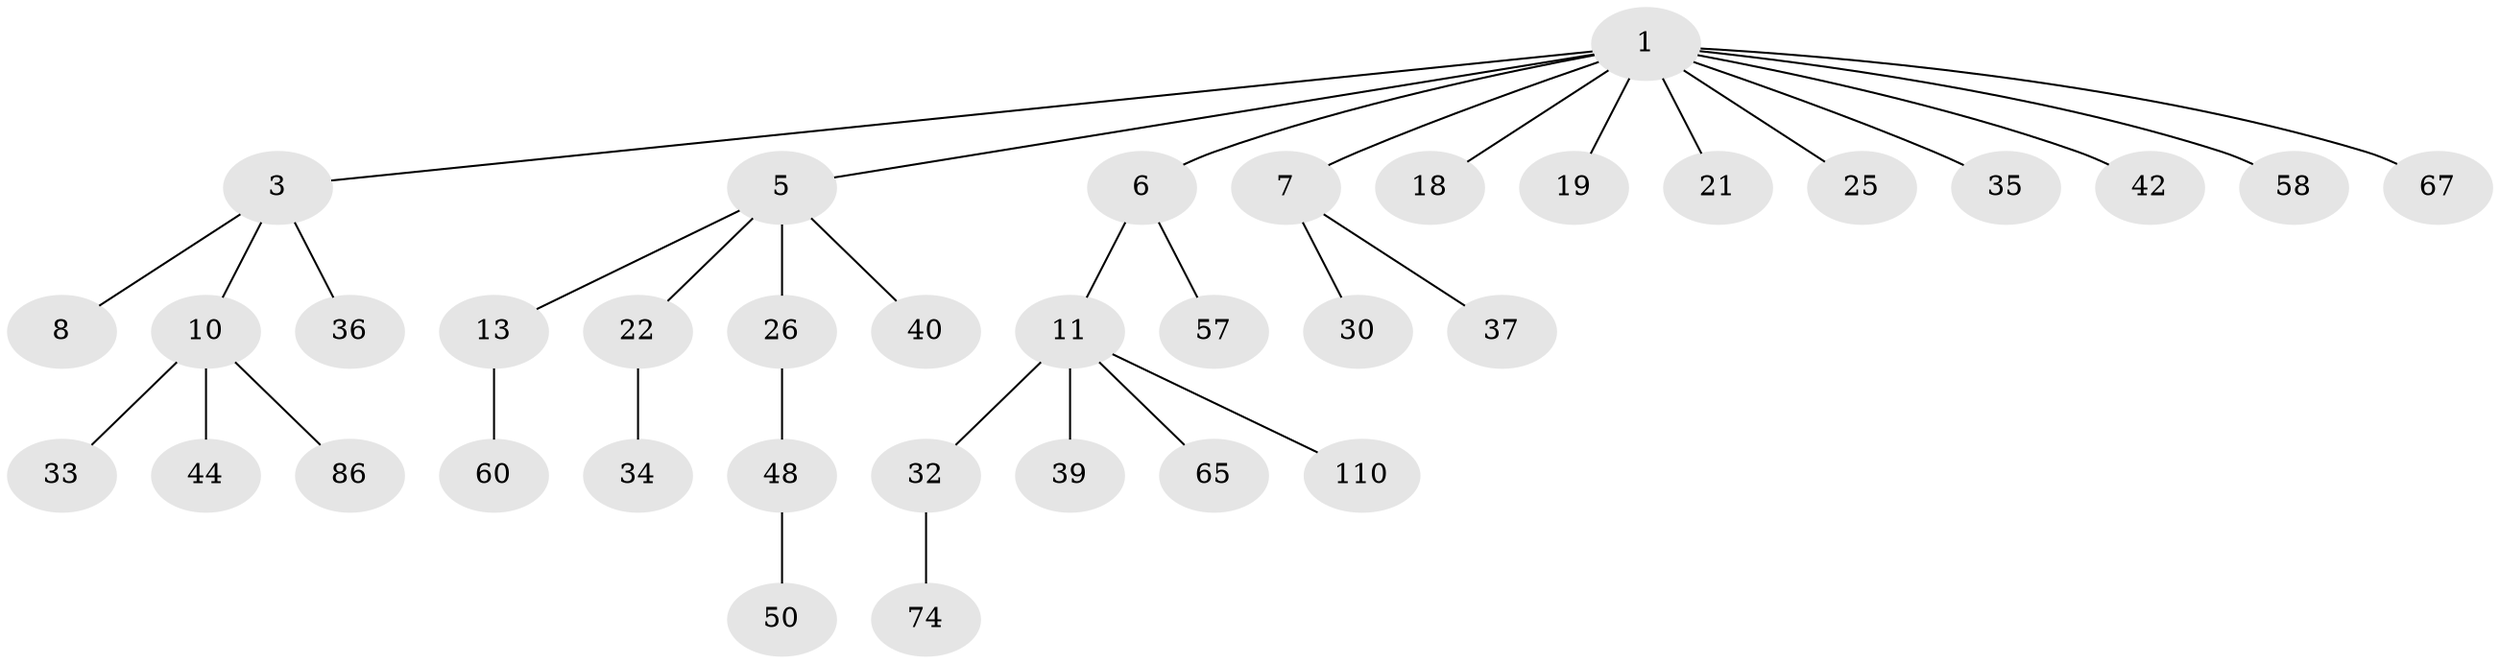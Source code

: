 // original degree distribution, {7: 0.008333333333333333, 8: 0.008333333333333333, 5: 0.041666666666666664, 2: 0.25, 4: 0.075, 3: 0.11666666666666667, 1: 0.5}
// Generated by graph-tools (version 1.1) at 2025/19/03/04/25 18:19:06]
// undirected, 36 vertices, 35 edges
graph export_dot {
graph [start="1"]
  node [color=gray90,style=filled];
  1 [super="+2+59"];
  3 [super="+4+23+56"];
  5 [super="+9"];
  6;
  7 [super="+15+14"];
  8;
  10 [super="+12+101+112+55"];
  11 [super="+16+45"];
  13 [super="+100+24"];
  18 [super="+77"];
  19 [super="+51+106+28"];
  21;
  22 [super="+53"];
  25 [super="+68+66"];
  26;
  30;
  32 [super="+85+38"];
  33 [super="+47+84"];
  34 [super="+82+63+41"];
  35;
  36;
  37;
  39 [super="+83"];
  40 [super="+117"];
  42 [super="+61+80+46+81"];
  44 [super="+49"];
  48;
  50;
  57 [super="+64"];
  58;
  60;
  65;
  67 [super="+93+105"];
  74 [super="+94+111"];
  86;
  110;
  1 -- 18;
  1 -- 19;
  1 -- 25;
  1 -- 35;
  1 -- 58;
  1 -- 3;
  1 -- 67;
  1 -- 5;
  1 -- 6;
  1 -- 7;
  1 -- 42;
  1 -- 21;
  3 -- 8;
  3 -- 10;
  3 -- 36;
  5 -- 13;
  5 -- 26;
  5 -- 40;
  5 -- 22;
  6 -- 11;
  6 -- 57;
  7 -- 30;
  7 -- 37;
  10 -- 33;
  10 -- 44;
  10 -- 86;
  11 -- 32;
  11 -- 65;
  11 -- 39;
  11 -- 110;
  13 -- 60;
  22 -- 34;
  26 -- 48;
  32 -- 74;
  48 -- 50;
}

